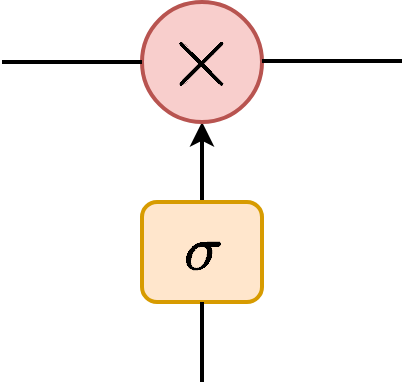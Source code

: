 <mxfile version="20.8.16" type="device"><diagram name="Page-1" id="jGTEY-js_i1icYG_cY4W"><mxGraphModel dx="244" dy="544" grid="1" gridSize="10" guides="1" tooltips="1" connect="1" arrows="1" fold="1" page="1" pageScale="1" pageWidth="827" pageHeight="1169" math="1" shadow="0"><root><mxCell id="0"/><mxCell id="1" parent="0"/><mxCell id="ly4pXiexRddEusTyHnO6-3" style="edgeStyle=orthogonalEdgeStyle;rounded=0;orthogonalLoop=1;jettySize=auto;html=1;exitX=0.5;exitY=0;exitDx=0;exitDy=0;fontSize=38;strokeWidth=2;" edge="1" parent="1" source="ly4pXiexRddEusTyHnO6-1" target="ly4pXiexRddEusTyHnO6-2"><mxGeometry relative="1" as="geometry"/></mxCell><mxCell id="ly4pXiexRddEusTyHnO6-1" value="$$\sigma$$" style="rounded=1;whiteSpace=wrap;html=1;fontSize=27;fillColor=#ffe6cc;strokeColor=#d79b00;strokeWidth=2;" vertex="1" parent="1"><mxGeometry x="220" y="370" width="60" height="50" as="geometry"/></mxCell><mxCell id="ly4pXiexRddEusTyHnO6-2" value="$$\times$$" style="ellipse;whiteSpace=wrap;html=1;aspect=fixed;fontSize=38;fillColor=#f8cecc;strokeColor=#b85450;strokeWidth=2;" vertex="1" parent="1"><mxGeometry x="220" y="270" width="60" height="60" as="geometry"/></mxCell><mxCell id="ly4pXiexRddEusTyHnO6-4" value="" style="endArrow=none;html=1;rounded=0;fontSize=38;entryX=0;entryY=0.5;entryDx=0;entryDy=0;strokeWidth=2;" edge="1" parent="1" target="ly4pXiexRddEusTyHnO6-2"><mxGeometry width="50" height="50" relative="1" as="geometry"><mxPoint x="150" y="300" as="sourcePoint"/><mxPoint x="280" y="370" as="targetPoint"/></mxGeometry></mxCell><mxCell id="ly4pXiexRddEusTyHnO6-5" value="" style="endArrow=none;html=1;rounded=0;fontSize=38;entryX=0;entryY=0.5;entryDx=0;entryDy=0;strokeWidth=2;" edge="1" parent="1"><mxGeometry width="50" height="50" relative="1" as="geometry"><mxPoint x="280" y="299.5" as="sourcePoint"/><mxPoint x="350" y="299.5" as="targetPoint"/></mxGeometry></mxCell><mxCell id="ly4pXiexRddEusTyHnO6-6" value="" style="endArrow=none;html=1;rounded=0;fontSize=38;entryX=0.5;entryY=1;entryDx=0;entryDy=0;strokeWidth=2;" edge="1" parent="1" target="ly4pXiexRddEusTyHnO6-1"><mxGeometry width="50" height="50" relative="1" as="geometry"><mxPoint x="250" y="460" as="sourcePoint"/><mxPoint x="260" y="380" as="targetPoint"/></mxGeometry></mxCell></root></mxGraphModel></diagram></mxfile>